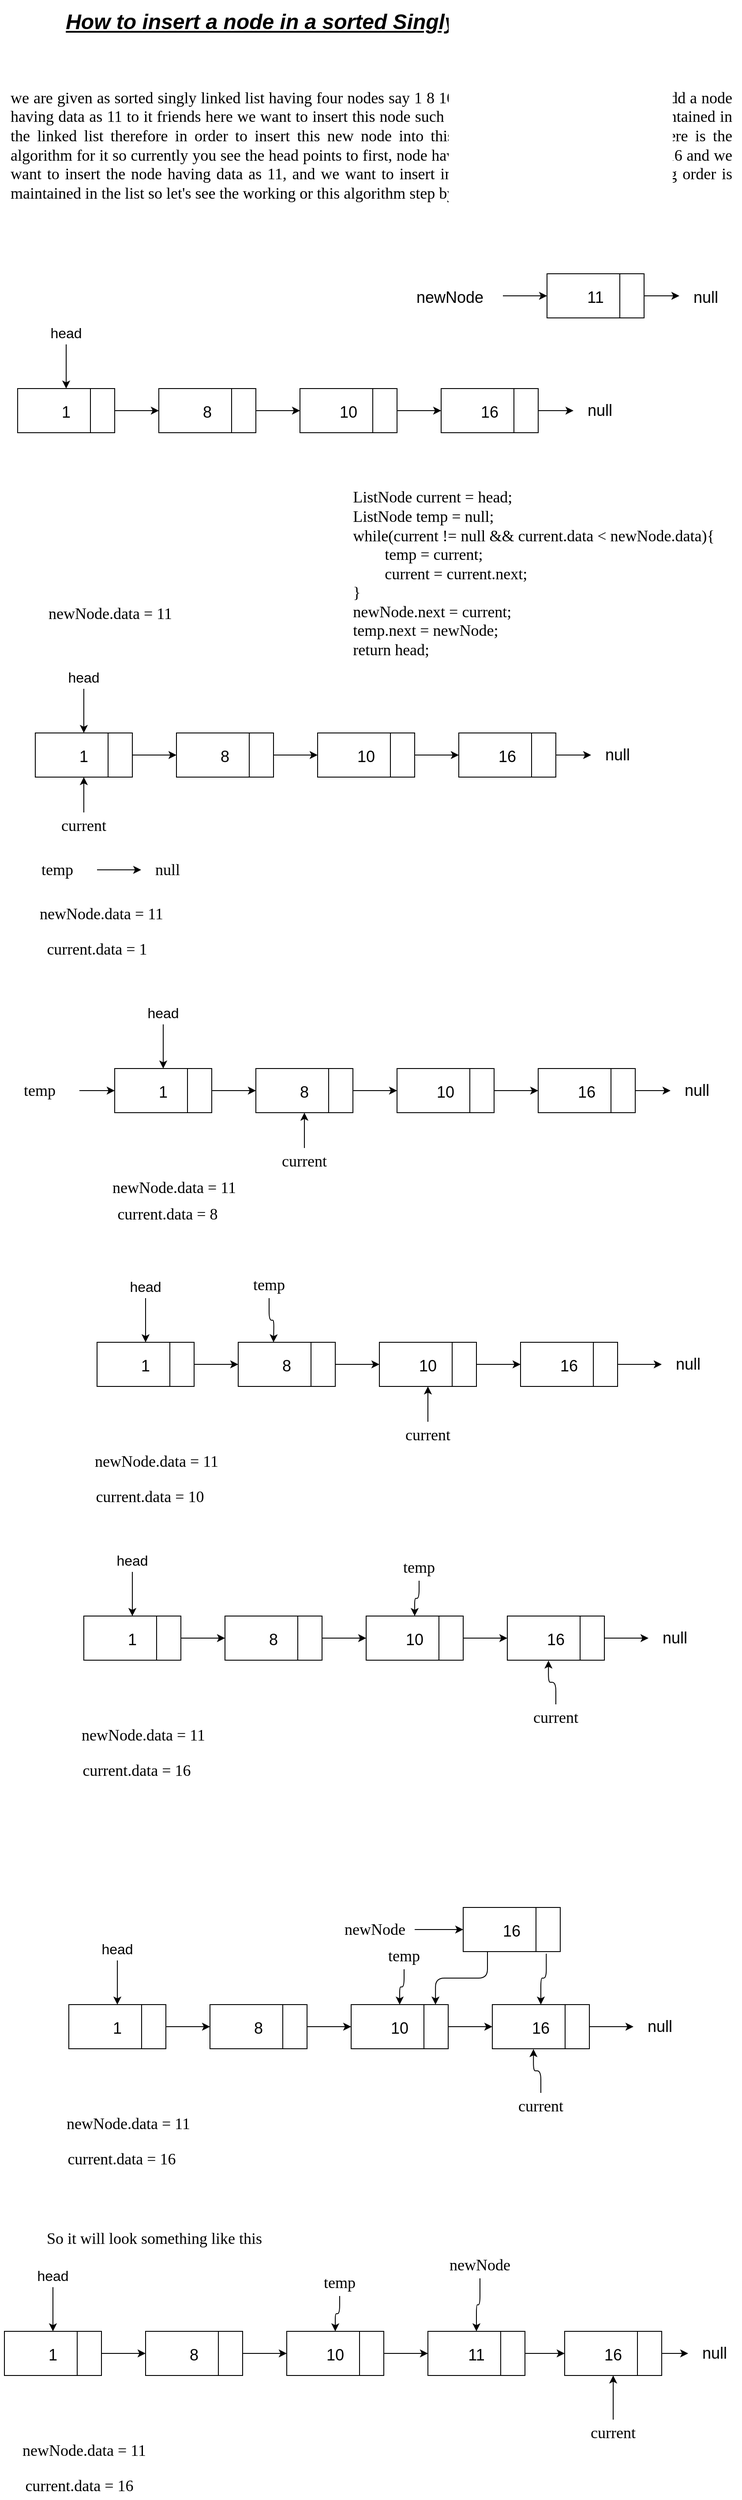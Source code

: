 <mxfile>
    <diagram id="zBbhVLINDeqbN9u_Zqdy" name="Page-1">
        <mxGraphModel dx="600" dy="611" grid="1" gridSize="10" guides="1" tooltips="1" connect="1" arrows="1" fold="1" page="1" pageScale="1" pageWidth="850" pageHeight="1100" math="0" shadow="0">
            <root>
                <mxCell id="0"/>
                <mxCell id="1" parent="0"/>
                <mxCell id="2" value="&lt;font style=&quot;font-size: 24px;&quot;&gt;&lt;b&gt;&lt;i&gt;&lt;u&gt;How to insert a node in a sorted Singly Linked List&amp;nbsp; in Java&lt;/u&gt;&lt;/i&gt;&lt;/b&gt;&lt;/font&gt;" style="text;html=1;strokeColor=none;fillColor=none;align=center;verticalAlign=middle;whiteSpace=wrap;rounded=0;" vertex="1" parent="1">
                    <mxGeometry x="20" y="50" width="780" height="50" as="geometry"/>
                </mxCell>
                <mxCell id="17" value="" style="edgeStyle=none;html=1;fontSize=18;" edge="1" parent="1" source="3" target="15">
                    <mxGeometry relative="1" as="geometry"/>
                </mxCell>
                <mxCell id="3" value="&lt;font style=&quot;font-size: 18px;&quot;&gt;1&lt;/font&gt;" style="rounded=0;whiteSpace=wrap;html=1;fontSize=24;" vertex="1" parent="1">
                    <mxGeometry x="20" y="490" width="110" height="50" as="geometry"/>
                </mxCell>
                <mxCell id="4" value="" style="endArrow=none;html=1;fontSize=24;exitX=0.75;exitY=1;exitDx=0;exitDy=0;entryX=0.75;entryY=0;entryDx=0;entryDy=0;" edge="1" parent="1" source="3" target="3">
                    <mxGeometry width="50" height="50" relative="1" as="geometry">
                        <mxPoint x="140" y="470" as="sourcePoint"/>
                        <mxPoint x="180" y="420" as="targetPoint"/>
                    </mxGeometry>
                </mxCell>
                <mxCell id="10" value="" style="edgeStyle=none;html=1;fontSize=24;" edge="1" parent="1" source="7" target="9">
                    <mxGeometry relative="1" as="geometry"/>
                </mxCell>
                <mxCell id="7" value="&lt;font style=&quot;font-size: 18px;&quot;&gt;11&lt;/font&gt;" style="rounded=0;whiteSpace=wrap;html=1;fontSize=24;" vertex="1" parent="1">
                    <mxGeometry x="620" y="360" width="110" height="50" as="geometry"/>
                </mxCell>
                <mxCell id="8" value="" style="endArrow=none;html=1;fontSize=24;exitX=0.75;exitY=1;exitDx=0;exitDy=0;entryX=0.75;entryY=0;entryDx=0;entryDy=0;" edge="1" parent="1" source="7" target="7">
                    <mxGeometry width="50" height="50" relative="1" as="geometry">
                        <mxPoint x="700" y="410" as="sourcePoint"/>
                        <mxPoint x="740" y="360" as="targetPoint"/>
                    </mxGeometry>
                </mxCell>
                <mxCell id="9" value="&lt;font style=&quot;font-size: 18px;&quot;&gt;null&lt;/font&gt;" style="text;html=1;strokeColor=none;fillColor=none;align=center;verticalAlign=middle;whiteSpace=wrap;rounded=0;fontSize=24;" vertex="1" parent="1">
                    <mxGeometry x="770" y="370" width="60" height="30" as="geometry"/>
                </mxCell>
                <mxCell id="12" value="" style="edgeStyle=none;html=1;fontSize=24;" edge="1" parent="1" source="11" target="7">
                    <mxGeometry relative="1" as="geometry"/>
                </mxCell>
                <mxCell id="11" value="&lt;font style=&quot;font-size: 18px;&quot;&gt;newNode&lt;/font&gt;" style="text;html=1;strokeColor=none;fillColor=none;align=center;verticalAlign=middle;whiteSpace=wrap;rounded=0;fontSize=24;" vertex="1" parent="1">
                    <mxGeometry x="450" y="370" width="120" height="30" as="geometry"/>
                </mxCell>
                <mxCell id="14" value="" style="edgeStyle=none;html=1;fontSize=18;" edge="1" parent="1" source="13" target="3">
                    <mxGeometry relative="1" as="geometry"/>
                </mxCell>
                <mxCell id="13" value="&lt;font size=&quot;3&quot;&gt;head&lt;/font&gt;" style="text;html=1;strokeColor=none;fillColor=none;align=center;verticalAlign=middle;whiteSpace=wrap;rounded=0;fontSize=24;" vertex="1" parent="1">
                    <mxGeometry x="45" y="410" width="60" height="30" as="geometry"/>
                </mxCell>
                <mxCell id="20" value="" style="edgeStyle=none;html=1;fontSize=18;" edge="1" parent="1" source="15" target="18">
                    <mxGeometry relative="1" as="geometry"/>
                </mxCell>
                <mxCell id="15" value="&lt;font style=&quot;font-size: 18px;&quot;&gt;8&lt;/font&gt;" style="rounded=0;whiteSpace=wrap;html=1;fontSize=24;" vertex="1" parent="1">
                    <mxGeometry x="180" y="490" width="110" height="50" as="geometry"/>
                </mxCell>
                <mxCell id="16" value="" style="endArrow=none;html=1;fontSize=24;exitX=0.75;exitY=1;exitDx=0;exitDy=0;entryX=0.75;entryY=0;entryDx=0;entryDy=0;" edge="1" parent="1" source="15" target="15">
                    <mxGeometry width="50" height="50" relative="1" as="geometry">
                        <mxPoint x="300" y="470" as="sourcePoint"/>
                        <mxPoint x="340" y="420" as="targetPoint"/>
                    </mxGeometry>
                </mxCell>
                <mxCell id="23" value="" style="edgeStyle=none;html=1;fontSize=18;" edge="1" parent="1" source="18" target="21">
                    <mxGeometry relative="1" as="geometry"/>
                </mxCell>
                <mxCell id="18" value="&lt;font style=&quot;font-size: 18px;&quot;&gt;10&lt;/font&gt;" style="rounded=0;whiteSpace=wrap;html=1;fontSize=24;" vertex="1" parent="1">
                    <mxGeometry x="340" y="490" width="110" height="50" as="geometry"/>
                </mxCell>
                <mxCell id="19" value="" style="endArrow=none;html=1;fontSize=24;exitX=0.75;exitY=1;exitDx=0;exitDy=0;entryX=0.75;entryY=0;entryDx=0;entryDy=0;" edge="1" parent="1" source="18" target="18">
                    <mxGeometry width="50" height="50" relative="1" as="geometry">
                        <mxPoint x="460" y="470" as="sourcePoint"/>
                        <mxPoint x="500" y="420" as="targetPoint"/>
                    </mxGeometry>
                </mxCell>
                <mxCell id="25" value="" style="edgeStyle=none;html=1;fontSize=18;" edge="1" parent="1" source="21" target="24">
                    <mxGeometry relative="1" as="geometry"/>
                </mxCell>
                <mxCell id="21" value="&lt;font style=&quot;font-size: 18px;&quot;&gt;16&lt;/font&gt;" style="rounded=0;whiteSpace=wrap;html=1;fontSize=24;" vertex="1" parent="1">
                    <mxGeometry x="500" y="490" width="110" height="50" as="geometry"/>
                </mxCell>
                <mxCell id="22" value="" style="endArrow=none;html=1;fontSize=24;exitX=0.75;exitY=1;exitDx=0;exitDy=0;entryX=0.75;entryY=0;entryDx=0;entryDy=0;" edge="1" parent="1" source="21" target="21">
                    <mxGeometry width="50" height="50" relative="1" as="geometry">
                        <mxPoint x="620" y="470" as="sourcePoint"/>
                        <mxPoint x="660" y="420" as="targetPoint"/>
                    </mxGeometry>
                </mxCell>
                <mxCell id="24" value="null" style="text;html=1;strokeColor=none;fillColor=none;align=center;verticalAlign=middle;whiteSpace=wrap;rounded=0;fontSize=18;" vertex="1" parent="1">
                    <mxGeometry x="650" y="500" width="60" height="30" as="geometry"/>
                </mxCell>
                <mxCell id="26" value="&lt;div style=&quot;text-align: justify;&quot;&gt;&lt;span style=&quot;background-color: initial;&quot;&gt;&lt;font face=&quot;Times New Roman&quot;&gt;we are given as sorted singly linked list having four nodes say 1 8 10 and 16 ans suppose we want to add a node having data as 11 to it friends here we want to insert this node such a way that the sorting order is maintained in the linked list therefore in order to insert this new node into this sorted singly linked list then here is the algorithm for it so currently you see the head points to first, node having data as 1 then it goes to 9 10 16 and we want to insert the node having data as 11, and we want to insert in such a way&amp;nbsp; that after the sorting order is maintained in the list so let's see the working or this algorithm step by step.&lt;/font&gt;&lt;/span&gt;&lt;/div&gt;" style="text;html=1;strokeColor=none;fillColor=none;align=left;verticalAlign=middle;whiteSpace=wrap;rounded=0;fontSize=18;" vertex="1" parent="1">
                    <mxGeometry x="10" y="130" width="820" height="170" as="geometry"/>
                </mxCell>
                <mxCell id="27" value="&lt;div style=&quot;text-align: left;&quot;&gt;&lt;span style=&quot;background-color: initial;&quot;&gt;ListNode current = head;&lt;/span&gt;&lt;/div&gt;&lt;div style=&quot;text-align: left;&quot;&gt;&lt;span style=&quot;background-color: initial;&quot;&gt;ListNode temp = null;&lt;/span&gt;&lt;/div&gt;&lt;div style=&quot;text-align: left;&quot;&gt;&lt;span style=&quot;background-color: initial;&quot;&gt;while(current != null &amp;amp;&amp;amp; current.data &amp;lt; newNode.data){&lt;/span&gt;&lt;/div&gt;&lt;div style=&quot;text-align: left;&quot;&gt;&lt;span style=&quot;background-color: initial;&quot;&gt;&lt;span style=&quot;white-space: pre;&quot;&gt;&#9;&lt;/span&gt;temp = current;&lt;br&gt;&lt;/span&gt;&lt;/div&gt;&lt;div style=&quot;text-align: left;&quot;&gt;&lt;span style=&quot;background-color: initial;&quot;&gt;&lt;span style=&quot;white-space: pre;&quot;&gt;&#9;&lt;/span&gt;current = current.next;&lt;br&gt;&lt;/span&gt;&lt;/div&gt;&lt;div style=&quot;text-align: left;&quot;&gt;&lt;span style=&quot;background-color: initial;&quot;&gt;}&lt;/span&gt;&lt;/div&gt;&lt;div style=&quot;text-align: left;&quot;&gt;&lt;span style=&quot;background-color: initial;&quot;&gt;newNode.next = current;&lt;/span&gt;&lt;/div&gt;&lt;div style=&quot;text-align: left;&quot;&gt;&lt;span style=&quot;background-color: initial;&quot;&gt;temp.next = newNode;&lt;/span&gt;&lt;/div&gt;&lt;div style=&quot;text-align: left;&quot;&gt;&lt;span style=&quot;background-color: initial;&quot;&gt;return head;&lt;/span&gt;&lt;/div&gt;" style="text;html=1;strokeColor=none;fillColor=none;align=center;verticalAlign=middle;whiteSpace=wrap;rounded=0;fontFamily=Times New Roman;fontSize=18;" vertex="1" parent="1">
                    <mxGeometry x="390" y="580" width="430" height="240" as="geometry"/>
                </mxCell>
                <mxCell id="28" value="newNode.data = 11" style="text;html=1;strokeColor=none;fillColor=none;align=center;verticalAlign=middle;whiteSpace=wrap;rounded=0;fontFamily=Times New Roman;fontSize=18;" vertex="1" parent="1">
                    <mxGeometry x="20" y="730" width="210" height="30" as="geometry"/>
                </mxCell>
                <mxCell id="29" value="" style="edgeStyle=none;html=1;fontSize=18;" edge="1" parent="1" source="30" target="35">
                    <mxGeometry relative="1" as="geometry"/>
                </mxCell>
                <mxCell id="30" value="&lt;font style=&quot;font-size: 18px;&quot;&gt;1&lt;/font&gt;" style="rounded=0;whiteSpace=wrap;html=1;fontSize=24;" vertex="1" parent="1">
                    <mxGeometry x="40" y="880" width="110" height="50" as="geometry"/>
                </mxCell>
                <mxCell id="31" value="" style="endArrow=none;html=1;fontSize=24;exitX=0.75;exitY=1;exitDx=0;exitDy=0;entryX=0.75;entryY=0;entryDx=0;entryDy=0;" edge="1" parent="1" source="30" target="30">
                    <mxGeometry width="50" height="50" relative="1" as="geometry">
                        <mxPoint x="160" y="860" as="sourcePoint"/>
                        <mxPoint x="200" y="810" as="targetPoint"/>
                    </mxGeometry>
                </mxCell>
                <mxCell id="32" value="" style="edgeStyle=none;html=1;fontSize=18;" edge="1" parent="1" source="33" target="30">
                    <mxGeometry relative="1" as="geometry"/>
                </mxCell>
                <mxCell id="33" value="&lt;font size=&quot;3&quot;&gt;head&lt;/font&gt;" style="text;html=1;strokeColor=none;fillColor=none;align=center;verticalAlign=middle;whiteSpace=wrap;rounded=0;fontSize=24;" vertex="1" parent="1">
                    <mxGeometry x="65" y="800" width="60" height="30" as="geometry"/>
                </mxCell>
                <mxCell id="34" value="" style="edgeStyle=none;html=1;fontSize=18;" edge="1" parent="1" source="35" target="38">
                    <mxGeometry relative="1" as="geometry"/>
                </mxCell>
                <mxCell id="35" value="&lt;font style=&quot;font-size: 18px;&quot;&gt;8&lt;/font&gt;" style="rounded=0;whiteSpace=wrap;html=1;fontSize=24;" vertex="1" parent="1">
                    <mxGeometry x="200" y="880" width="110" height="50" as="geometry"/>
                </mxCell>
                <mxCell id="36" value="" style="endArrow=none;html=1;fontSize=24;exitX=0.75;exitY=1;exitDx=0;exitDy=0;entryX=0.75;entryY=0;entryDx=0;entryDy=0;" edge="1" parent="1" source="35" target="35">
                    <mxGeometry width="50" height="50" relative="1" as="geometry">
                        <mxPoint x="320" y="860" as="sourcePoint"/>
                        <mxPoint x="360" y="810" as="targetPoint"/>
                    </mxGeometry>
                </mxCell>
                <mxCell id="37" value="" style="edgeStyle=none;html=1;fontSize=18;" edge="1" parent="1" source="38" target="41">
                    <mxGeometry relative="1" as="geometry"/>
                </mxCell>
                <mxCell id="38" value="&lt;font style=&quot;font-size: 18px;&quot;&gt;10&lt;/font&gt;" style="rounded=0;whiteSpace=wrap;html=1;fontSize=24;" vertex="1" parent="1">
                    <mxGeometry x="360" y="880" width="110" height="50" as="geometry"/>
                </mxCell>
                <mxCell id="39" value="" style="endArrow=none;html=1;fontSize=24;exitX=0.75;exitY=1;exitDx=0;exitDy=0;entryX=0.75;entryY=0;entryDx=0;entryDy=0;" edge="1" parent="1" source="38" target="38">
                    <mxGeometry width="50" height="50" relative="1" as="geometry">
                        <mxPoint x="480" y="860" as="sourcePoint"/>
                        <mxPoint x="520" y="810" as="targetPoint"/>
                    </mxGeometry>
                </mxCell>
                <mxCell id="40" value="" style="edgeStyle=none;html=1;fontSize=18;" edge="1" parent="1" source="41" target="43">
                    <mxGeometry relative="1" as="geometry"/>
                </mxCell>
                <mxCell id="41" value="&lt;font style=&quot;font-size: 18px;&quot;&gt;16&lt;/font&gt;" style="rounded=0;whiteSpace=wrap;html=1;fontSize=24;" vertex="1" parent="1">
                    <mxGeometry x="520" y="880" width="110" height="50" as="geometry"/>
                </mxCell>
                <mxCell id="42" value="" style="endArrow=none;html=1;fontSize=24;exitX=0.75;exitY=1;exitDx=0;exitDy=0;entryX=0.75;entryY=0;entryDx=0;entryDy=0;" edge="1" parent="1" source="41" target="41">
                    <mxGeometry width="50" height="50" relative="1" as="geometry">
                        <mxPoint x="640" y="860" as="sourcePoint"/>
                        <mxPoint x="680" y="810" as="targetPoint"/>
                    </mxGeometry>
                </mxCell>
                <mxCell id="43" value="null" style="text;html=1;strokeColor=none;fillColor=none;align=center;verticalAlign=middle;whiteSpace=wrap;rounded=0;fontSize=18;" vertex="1" parent="1">
                    <mxGeometry x="670" y="890" width="60" height="30" as="geometry"/>
                </mxCell>
                <mxCell id="45" value="" style="edgeStyle=orthogonalEdgeStyle;html=1;fontFamily=Times New Roman;fontSize=18;" edge="1" parent="1" source="44" target="30">
                    <mxGeometry relative="1" as="geometry"/>
                </mxCell>
                <mxCell id="44" value="current" style="text;html=1;strokeColor=none;fillColor=none;align=center;verticalAlign=middle;whiteSpace=wrap;rounded=0;fontFamily=Times New Roman;fontSize=18;" vertex="1" parent="1">
                    <mxGeometry x="65" y="970" width="60" height="30" as="geometry"/>
                </mxCell>
                <mxCell id="46" value="newNode.data = 11" style="text;html=1;strokeColor=none;fillColor=none;align=center;verticalAlign=middle;whiteSpace=wrap;rounded=0;fontFamily=Times New Roman;fontSize=18;" vertex="1" parent="1">
                    <mxGeometry x="10" y="1070" width="210" height="30" as="geometry"/>
                </mxCell>
                <mxCell id="50" value="" style="edgeStyle=orthogonalEdgeStyle;html=1;fontFamily=Times New Roman;fontSize=18;" edge="1" parent="1" source="47" target="49">
                    <mxGeometry relative="1" as="geometry"/>
                </mxCell>
                <mxCell id="47" value="temp" style="text;html=1;strokeColor=none;fillColor=none;align=center;verticalAlign=middle;whiteSpace=wrap;rounded=0;fontFamily=Times New Roman;fontSize=18;" vertex="1" parent="1">
                    <mxGeometry x="20" y="1020" width="90" height="30" as="geometry"/>
                </mxCell>
                <mxCell id="49" value="null" style="text;html=1;strokeColor=none;fillColor=none;align=center;verticalAlign=middle;whiteSpace=wrap;rounded=0;fontFamily=Times New Roman;fontSize=18;" vertex="1" parent="1">
                    <mxGeometry x="160" y="1020" width="60" height="30" as="geometry"/>
                </mxCell>
                <mxCell id="51" value="current.data = 1" style="text;html=1;strokeColor=none;fillColor=none;align=center;verticalAlign=middle;whiteSpace=wrap;rounded=0;fontFamily=Times New Roman;fontSize=18;" vertex="1" parent="1">
                    <mxGeometry x="45" y="1110" width="130" height="30" as="geometry"/>
                </mxCell>
                <mxCell id="52" value="" style="edgeStyle=none;html=1;fontSize=18;" edge="1" parent="1" source="53" target="58">
                    <mxGeometry relative="1" as="geometry"/>
                </mxCell>
                <mxCell id="53" value="&lt;font style=&quot;font-size: 18px;&quot;&gt;1&lt;/font&gt;" style="rounded=0;whiteSpace=wrap;html=1;fontSize=24;" vertex="1" parent="1">
                    <mxGeometry x="130" y="1260" width="110" height="50" as="geometry"/>
                </mxCell>
                <mxCell id="54" value="" style="endArrow=none;html=1;fontSize=24;exitX=0.75;exitY=1;exitDx=0;exitDy=0;entryX=0.75;entryY=0;entryDx=0;entryDy=0;" edge="1" parent="1" source="53" target="53">
                    <mxGeometry width="50" height="50" relative="1" as="geometry">
                        <mxPoint x="250" y="1240" as="sourcePoint"/>
                        <mxPoint x="290" y="1190" as="targetPoint"/>
                    </mxGeometry>
                </mxCell>
                <mxCell id="55" value="" style="edgeStyle=none;html=1;fontSize=18;" edge="1" parent="1" source="56" target="53">
                    <mxGeometry relative="1" as="geometry"/>
                </mxCell>
                <mxCell id="56" value="&lt;font size=&quot;3&quot;&gt;head&lt;/font&gt;" style="text;html=1;strokeColor=none;fillColor=none;align=center;verticalAlign=middle;whiteSpace=wrap;rounded=0;fontSize=24;" vertex="1" parent="1">
                    <mxGeometry x="155" y="1180" width="60" height="30" as="geometry"/>
                </mxCell>
                <mxCell id="57" value="" style="edgeStyle=none;html=1;fontSize=18;" edge="1" parent="1" source="58" target="61">
                    <mxGeometry relative="1" as="geometry"/>
                </mxCell>
                <mxCell id="58" value="&lt;font style=&quot;font-size: 18px;&quot;&gt;8&lt;/font&gt;" style="rounded=0;whiteSpace=wrap;html=1;fontSize=24;" vertex="1" parent="1">
                    <mxGeometry x="290" y="1260" width="110" height="50" as="geometry"/>
                </mxCell>
                <mxCell id="59" value="" style="endArrow=none;html=1;fontSize=24;exitX=0.75;exitY=1;exitDx=0;exitDy=0;entryX=0.75;entryY=0;entryDx=0;entryDy=0;" edge="1" parent="1" source="58" target="58">
                    <mxGeometry width="50" height="50" relative="1" as="geometry">
                        <mxPoint x="410" y="1240" as="sourcePoint"/>
                        <mxPoint x="450" y="1190" as="targetPoint"/>
                    </mxGeometry>
                </mxCell>
                <mxCell id="60" value="" style="edgeStyle=none;html=1;fontSize=18;" edge="1" parent="1" source="61" target="64">
                    <mxGeometry relative="1" as="geometry"/>
                </mxCell>
                <mxCell id="61" value="&lt;font style=&quot;font-size: 18px;&quot;&gt;10&lt;/font&gt;" style="rounded=0;whiteSpace=wrap;html=1;fontSize=24;" vertex="1" parent="1">
                    <mxGeometry x="450" y="1260" width="110" height="50" as="geometry"/>
                </mxCell>
                <mxCell id="62" value="" style="endArrow=none;html=1;fontSize=24;exitX=0.75;exitY=1;exitDx=0;exitDy=0;entryX=0.75;entryY=0;entryDx=0;entryDy=0;" edge="1" parent="1" source="61" target="61">
                    <mxGeometry width="50" height="50" relative="1" as="geometry">
                        <mxPoint x="570" y="1240" as="sourcePoint"/>
                        <mxPoint x="610" y="1190" as="targetPoint"/>
                    </mxGeometry>
                </mxCell>
                <mxCell id="63" value="" style="edgeStyle=none;html=1;fontSize=18;" edge="1" parent="1" source="64" target="66">
                    <mxGeometry relative="1" as="geometry"/>
                </mxCell>
                <mxCell id="64" value="&lt;font style=&quot;font-size: 18px;&quot;&gt;16&lt;/font&gt;" style="rounded=0;whiteSpace=wrap;html=1;fontSize=24;" vertex="1" parent="1">
                    <mxGeometry x="610" y="1260" width="110" height="50" as="geometry"/>
                </mxCell>
                <mxCell id="65" value="" style="endArrow=none;html=1;fontSize=24;exitX=0.75;exitY=1;exitDx=0;exitDy=0;entryX=0.75;entryY=0;entryDx=0;entryDy=0;" edge="1" parent="1" source="64" target="64">
                    <mxGeometry width="50" height="50" relative="1" as="geometry">
                        <mxPoint x="730" y="1240" as="sourcePoint"/>
                        <mxPoint x="770" y="1190" as="targetPoint"/>
                    </mxGeometry>
                </mxCell>
                <mxCell id="66" value="null" style="text;html=1;strokeColor=none;fillColor=none;align=center;verticalAlign=middle;whiteSpace=wrap;rounded=0;fontSize=18;" vertex="1" parent="1">
                    <mxGeometry x="760" y="1270" width="60" height="30" as="geometry"/>
                </mxCell>
                <mxCell id="67" value="" style="edgeStyle=orthogonalEdgeStyle;html=1;fontFamily=Times New Roman;fontSize=18;entryX=0.5;entryY=1;entryDx=0;entryDy=0;" edge="1" parent="1" source="68" target="58">
                    <mxGeometry relative="1" as="geometry"/>
                </mxCell>
                <mxCell id="68" value="current" style="text;html=1;strokeColor=none;fillColor=none;align=center;verticalAlign=middle;whiteSpace=wrap;rounded=0;fontFamily=Times New Roman;fontSize=18;" vertex="1" parent="1">
                    <mxGeometry x="315" y="1350" width="60" height="30" as="geometry"/>
                </mxCell>
                <mxCell id="70" value="newNode.data = 11" style="text;html=1;strokeColor=none;fillColor=none;align=center;verticalAlign=middle;whiteSpace=wrap;rounded=0;fontFamily=Times New Roman;fontSize=18;" vertex="1" parent="1">
                    <mxGeometry x="125" y="1380" width="145" height="30" as="geometry"/>
                </mxCell>
                <mxCell id="71" value="current.data = 8" style="text;html=1;strokeColor=none;fillColor=none;align=center;verticalAlign=middle;whiteSpace=wrap;rounded=0;fontFamily=Times New Roman;fontSize=18;" vertex="1" parent="1">
                    <mxGeometry x="125" y="1410" width="130" height="30" as="geometry"/>
                </mxCell>
                <mxCell id="73" value="" style="edgeStyle=orthogonalEdgeStyle;html=1;fontFamily=Times New Roman;fontSize=18;" edge="1" parent="1" source="72" target="53">
                    <mxGeometry relative="1" as="geometry"/>
                </mxCell>
                <mxCell id="72" value="temp" style="text;html=1;strokeColor=none;fillColor=none;align=center;verticalAlign=middle;whiteSpace=wrap;rounded=0;fontFamily=Times New Roman;fontSize=18;" vertex="1" parent="1">
                    <mxGeometry y="1270" width="90" height="30" as="geometry"/>
                </mxCell>
                <mxCell id="75" value="" style="edgeStyle=none;html=1;fontSize=18;" edge="1" parent="1" source="76" target="81">
                    <mxGeometry relative="1" as="geometry"/>
                </mxCell>
                <mxCell id="76" value="&lt;font style=&quot;font-size: 18px;&quot;&gt;1&lt;/font&gt;" style="rounded=0;whiteSpace=wrap;html=1;fontSize=24;" vertex="1" parent="1">
                    <mxGeometry x="110" y="1570" width="110" height="50" as="geometry"/>
                </mxCell>
                <mxCell id="77" value="" style="endArrow=none;html=1;fontSize=24;exitX=0.75;exitY=1;exitDx=0;exitDy=0;entryX=0.75;entryY=0;entryDx=0;entryDy=0;" edge="1" parent="1" source="76" target="76">
                    <mxGeometry width="50" height="50" relative="1" as="geometry">
                        <mxPoint x="230" y="1550" as="sourcePoint"/>
                        <mxPoint x="270" y="1500" as="targetPoint"/>
                    </mxGeometry>
                </mxCell>
                <mxCell id="78" value="" style="edgeStyle=none;html=1;fontSize=18;" edge="1" parent="1" source="79" target="76">
                    <mxGeometry relative="1" as="geometry"/>
                </mxCell>
                <mxCell id="79" value="&lt;font size=&quot;3&quot;&gt;head&lt;/font&gt;" style="text;html=1;strokeColor=none;fillColor=none;align=center;verticalAlign=middle;whiteSpace=wrap;rounded=0;fontSize=24;" vertex="1" parent="1">
                    <mxGeometry x="135" y="1490" width="60" height="30" as="geometry"/>
                </mxCell>
                <mxCell id="80" value="" style="edgeStyle=none;html=1;fontSize=18;" edge="1" parent="1" source="81" target="84">
                    <mxGeometry relative="1" as="geometry"/>
                </mxCell>
                <mxCell id="81" value="&lt;font style=&quot;font-size: 18px;&quot;&gt;8&lt;/font&gt;" style="rounded=0;whiteSpace=wrap;html=1;fontSize=24;" vertex="1" parent="1">
                    <mxGeometry x="270" y="1570" width="110" height="50" as="geometry"/>
                </mxCell>
                <mxCell id="82" value="" style="endArrow=none;html=1;fontSize=24;exitX=0.75;exitY=1;exitDx=0;exitDy=0;entryX=0.75;entryY=0;entryDx=0;entryDy=0;" edge="1" parent="1" source="81" target="81">
                    <mxGeometry width="50" height="50" relative="1" as="geometry">
                        <mxPoint x="390" y="1550" as="sourcePoint"/>
                        <mxPoint x="430" y="1500" as="targetPoint"/>
                    </mxGeometry>
                </mxCell>
                <mxCell id="83" value="" style="edgeStyle=none;html=1;fontSize=18;" edge="1" parent="1" source="84" target="87">
                    <mxGeometry relative="1" as="geometry"/>
                </mxCell>
                <mxCell id="84" value="&lt;font style=&quot;font-size: 18px;&quot;&gt;10&lt;/font&gt;" style="rounded=0;whiteSpace=wrap;html=1;fontSize=24;" vertex="1" parent="1">
                    <mxGeometry x="430" y="1570" width="110" height="50" as="geometry"/>
                </mxCell>
                <mxCell id="85" value="" style="endArrow=none;html=1;fontSize=24;exitX=0.75;exitY=1;exitDx=0;exitDy=0;entryX=0.75;entryY=0;entryDx=0;entryDy=0;" edge="1" parent="1" source="84" target="84">
                    <mxGeometry width="50" height="50" relative="1" as="geometry">
                        <mxPoint x="550" y="1550" as="sourcePoint"/>
                        <mxPoint x="590" y="1500" as="targetPoint"/>
                    </mxGeometry>
                </mxCell>
                <mxCell id="86" value="" style="edgeStyle=none;html=1;fontSize=18;entryX=0;entryY=0.5;entryDx=0;entryDy=0;" edge="1" parent="1" source="87" target="89">
                    <mxGeometry relative="1" as="geometry">
                        <mxPoint x="740" y="1595" as="targetPoint"/>
                    </mxGeometry>
                </mxCell>
                <mxCell id="87" value="&lt;font style=&quot;font-size: 18px;&quot;&gt;16&lt;/font&gt;" style="rounded=0;whiteSpace=wrap;html=1;fontSize=24;" vertex="1" parent="1">
                    <mxGeometry x="590" y="1570" width="110" height="50" as="geometry"/>
                </mxCell>
                <mxCell id="88" value="" style="endArrow=none;html=1;fontSize=24;exitX=0.75;exitY=1;exitDx=0;exitDy=0;entryX=0.75;entryY=0;entryDx=0;entryDy=0;" edge="1" parent="1" source="87" target="87">
                    <mxGeometry width="50" height="50" relative="1" as="geometry">
                        <mxPoint x="710" y="1550" as="sourcePoint"/>
                        <mxPoint x="750" y="1500" as="targetPoint"/>
                    </mxGeometry>
                </mxCell>
                <mxCell id="89" value="null" style="text;html=1;strokeColor=none;fillColor=none;align=center;verticalAlign=middle;whiteSpace=wrap;rounded=0;fontSize=18;" vertex="1" parent="1">
                    <mxGeometry x="750" y="1580" width="60" height="30" as="geometry"/>
                </mxCell>
                <mxCell id="90" value="" style="edgeStyle=orthogonalEdgeStyle;html=1;fontFamily=Times New Roman;fontSize=18;entryX=0.5;entryY=1;entryDx=0;entryDy=0;" edge="1" parent="1" source="91" target="84">
                    <mxGeometry relative="1" as="geometry"/>
                </mxCell>
                <mxCell id="91" value="current" style="text;html=1;strokeColor=none;fillColor=none;align=center;verticalAlign=middle;whiteSpace=wrap;rounded=0;fontFamily=Times New Roman;fontSize=18;" vertex="1" parent="1">
                    <mxGeometry x="455" y="1660" width="60" height="30" as="geometry"/>
                </mxCell>
                <mxCell id="92" value="newNode.data = 11" style="text;html=1;strokeColor=none;fillColor=none;align=center;verticalAlign=middle;whiteSpace=wrap;rounded=0;fontFamily=Times New Roman;fontSize=18;" vertex="1" parent="1">
                    <mxGeometry x="105" y="1690" width="145" height="30" as="geometry"/>
                </mxCell>
                <mxCell id="93" value="current.data = 10" style="text;html=1;strokeColor=none;fillColor=none;align=center;verticalAlign=middle;whiteSpace=wrap;rounded=0;fontFamily=Times New Roman;fontSize=18;" vertex="1" parent="1">
                    <mxGeometry x="105" y="1730" width="130" height="30" as="geometry"/>
                </mxCell>
                <mxCell id="94" value="" style="edgeStyle=orthogonalEdgeStyle;html=1;fontFamily=Times New Roman;fontSize=18;" edge="1" parent="1" source="95">
                    <mxGeometry relative="1" as="geometry">
                        <mxPoint x="310" y="1570" as="targetPoint"/>
                    </mxGeometry>
                </mxCell>
                <mxCell id="95" value="temp" style="text;html=1;strokeColor=none;fillColor=none;align=center;verticalAlign=middle;whiteSpace=wrap;rounded=0;fontFamily=Times New Roman;fontSize=18;" vertex="1" parent="1">
                    <mxGeometry x="260" y="1490" width="90" height="30" as="geometry"/>
                </mxCell>
                <mxCell id="96" value="" style="edgeStyle=none;html=1;fontSize=18;" edge="1" parent="1" source="97" target="102">
                    <mxGeometry relative="1" as="geometry"/>
                </mxCell>
                <mxCell id="97" value="&lt;font style=&quot;font-size: 18px;&quot;&gt;1&lt;/font&gt;" style="rounded=0;whiteSpace=wrap;html=1;fontSize=24;" vertex="1" parent="1">
                    <mxGeometry x="95" y="1880" width="110" height="50" as="geometry"/>
                </mxCell>
                <mxCell id="98" value="" style="endArrow=none;html=1;fontSize=24;exitX=0.75;exitY=1;exitDx=0;exitDy=0;entryX=0.75;entryY=0;entryDx=0;entryDy=0;" edge="1" parent="1" source="97" target="97">
                    <mxGeometry width="50" height="50" relative="1" as="geometry">
                        <mxPoint x="215" y="1860" as="sourcePoint"/>
                        <mxPoint x="255" y="1810" as="targetPoint"/>
                    </mxGeometry>
                </mxCell>
                <mxCell id="99" value="" style="edgeStyle=none;html=1;fontSize=18;" edge="1" parent="1" source="100" target="97">
                    <mxGeometry relative="1" as="geometry"/>
                </mxCell>
                <mxCell id="100" value="&lt;font size=&quot;3&quot;&gt;head&lt;/font&gt;" style="text;html=1;strokeColor=none;fillColor=none;align=center;verticalAlign=middle;whiteSpace=wrap;rounded=0;fontSize=24;" vertex="1" parent="1">
                    <mxGeometry x="120" y="1800" width="60" height="30" as="geometry"/>
                </mxCell>
                <mxCell id="101" value="" style="edgeStyle=none;html=1;fontSize=18;" edge="1" parent="1" source="102" target="105">
                    <mxGeometry relative="1" as="geometry"/>
                </mxCell>
                <mxCell id="102" value="&lt;font style=&quot;font-size: 18px;&quot;&gt;8&lt;/font&gt;" style="rounded=0;whiteSpace=wrap;html=1;fontSize=24;" vertex="1" parent="1">
                    <mxGeometry x="255" y="1880" width="110" height="50" as="geometry"/>
                </mxCell>
                <mxCell id="103" value="" style="endArrow=none;html=1;fontSize=24;exitX=0.75;exitY=1;exitDx=0;exitDy=0;entryX=0.75;entryY=0;entryDx=0;entryDy=0;" edge="1" parent="1" source="102" target="102">
                    <mxGeometry width="50" height="50" relative="1" as="geometry">
                        <mxPoint x="375" y="1860" as="sourcePoint"/>
                        <mxPoint x="415" y="1810" as="targetPoint"/>
                    </mxGeometry>
                </mxCell>
                <mxCell id="104" value="" style="edgeStyle=none;html=1;fontSize=18;" edge="1" parent="1" source="105" target="108">
                    <mxGeometry relative="1" as="geometry"/>
                </mxCell>
                <mxCell id="105" value="&lt;font style=&quot;font-size: 18px;&quot;&gt;10&lt;/font&gt;" style="rounded=0;whiteSpace=wrap;html=1;fontSize=24;" vertex="1" parent="1">
                    <mxGeometry x="415" y="1880" width="110" height="50" as="geometry"/>
                </mxCell>
                <mxCell id="106" value="" style="endArrow=none;html=1;fontSize=24;exitX=0.75;exitY=1;exitDx=0;exitDy=0;entryX=0.75;entryY=0;entryDx=0;entryDy=0;" edge="1" parent="1" source="105" target="105">
                    <mxGeometry width="50" height="50" relative="1" as="geometry">
                        <mxPoint x="535" y="1860" as="sourcePoint"/>
                        <mxPoint x="575" y="1810" as="targetPoint"/>
                    </mxGeometry>
                </mxCell>
                <mxCell id="107" value="" style="edgeStyle=none;html=1;fontSize=18;entryX=0;entryY=0.5;entryDx=0;entryDy=0;" edge="1" parent="1" source="108" target="110">
                    <mxGeometry relative="1" as="geometry">
                        <mxPoint x="725" y="1905" as="targetPoint"/>
                    </mxGeometry>
                </mxCell>
                <mxCell id="108" value="&lt;font style=&quot;font-size: 18px;&quot;&gt;16&lt;/font&gt;" style="rounded=0;whiteSpace=wrap;html=1;fontSize=24;" vertex="1" parent="1">
                    <mxGeometry x="575" y="1880" width="110" height="50" as="geometry"/>
                </mxCell>
                <mxCell id="109" value="" style="endArrow=none;html=1;fontSize=24;exitX=0.75;exitY=1;exitDx=0;exitDy=0;entryX=0.75;entryY=0;entryDx=0;entryDy=0;" edge="1" parent="1" source="108" target="108">
                    <mxGeometry width="50" height="50" relative="1" as="geometry">
                        <mxPoint x="695" y="1860" as="sourcePoint"/>
                        <mxPoint x="735" y="1810" as="targetPoint"/>
                    </mxGeometry>
                </mxCell>
                <mxCell id="110" value="null" style="text;html=1;strokeColor=none;fillColor=none;align=center;verticalAlign=middle;whiteSpace=wrap;rounded=0;fontSize=18;" vertex="1" parent="1">
                    <mxGeometry x="735" y="1890" width="60" height="30" as="geometry"/>
                </mxCell>
                <mxCell id="111" value="" style="edgeStyle=orthogonalEdgeStyle;html=1;fontFamily=Times New Roman;fontSize=18;entryX=0.424;entryY=1.008;entryDx=0;entryDy=0;entryPerimeter=0;" edge="1" parent="1" source="112" target="108">
                    <mxGeometry relative="1" as="geometry"/>
                </mxCell>
                <mxCell id="112" value="current" style="text;html=1;strokeColor=none;fillColor=none;align=center;verticalAlign=middle;whiteSpace=wrap;rounded=0;fontFamily=Times New Roman;fontSize=18;" vertex="1" parent="1">
                    <mxGeometry x="600" y="1980" width="60" height="30" as="geometry"/>
                </mxCell>
                <mxCell id="113" value="newNode.data = 11" style="text;html=1;strokeColor=none;fillColor=none;align=center;verticalAlign=middle;whiteSpace=wrap;rounded=0;fontFamily=Times New Roman;fontSize=18;" vertex="1" parent="1">
                    <mxGeometry x="90" y="2000" width="145" height="30" as="geometry"/>
                </mxCell>
                <mxCell id="114" value="current.data = 16" style="text;html=1;strokeColor=none;fillColor=none;align=center;verticalAlign=middle;whiteSpace=wrap;rounded=0;fontFamily=Times New Roman;fontSize=18;" vertex="1" parent="1">
                    <mxGeometry x="90" y="2040" width="130" height="30" as="geometry"/>
                </mxCell>
                <mxCell id="115" value="" style="edgeStyle=orthogonalEdgeStyle;html=1;fontFamily=Times New Roman;fontSize=18;entryX=0.5;entryY=0;entryDx=0;entryDy=0;" edge="1" parent="1" source="116" target="105">
                    <mxGeometry relative="1" as="geometry">
                        <mxPoint x="295" y="1880" as="targetPoint"/>
                    </mxGeometry>
                </mxCell>
                <mxCell id="116" value="temp" style="text;html=1;strokeColor=none;fillColor=none;align=center;verticalAlign=middle;whiteSpace=wrap;rounded=0;fontFamily=Times New Roman;fontSize=18;" vertex="1" parent="1">
                    <mxGeometry x="430" y="1810" width="90" height="30" as="geometry"/>
                </mxCell>
                <mxCell id="117" value="" style="edgeStyle=none;html=1;fontSize=18;" edge="1" parent="1" source="118" target="123">
                    <mxGeometry relative="1" as="geometry"/>
                </mxCell>
                <mxCell id="118" value="&lt;font style=&quot;font-size: 18px;&quot;&gt;1&lt;/font&gt;" style="rounded=0;whiteSpace=wrap;html=1;fontSize=24;" vertex="1" parent="1">
                    <mxGeometry x="78" y="2320" width="110" height="50" as="geometry"/>
                </mxCell>
                <mxCell id="119" value="" style="endArrow=none;html=1;fontSize=24;exitX=0.75;exitY=1;exitDx=0;exitDy=0;entryX=0.75;entryY=0;entryDx=0;entryDy=0;" edge="1" parent="1" source="118" target="118">
                    <mxGeometry width="50" height="50" relative="1" as="geometry">
                        <mxPoint x="198" y="2300" as="sourcePoint"/>
                        <mxPoint x="238" y="2250" as="targetPoint"/>
                    </mxGeometry>
                </mxCell>
                <mxCell id="120" value="" style="edgeStyle=none;html=1;fontSize=18;" edge="1" parent="1" source="121" target="118">
                    <mxGeometry relative="1" as="geometry"/>
                </mxCell>
                <mxCell id="121" value="&lt;font size=&quot;3&quot;&gt;head&lt;/font&gt;" style="text;html=1;strokeColor=none;fillColor=none;align=center;verticalAlign=middle;whiteSpace=wrap;rounded=0;fontSize=24;" vertex="1" parent="1">
                    <mxGeometry x="103" y="2240" width="60" height="30" as="geometry"/>
                </mxCell>
                <mxCell id="122" value="" style="edgeStyle=none;html=1;fontSize=18;" edge="1" parent="1" source="123" target="126">
                    <mxGeometry relative="1" as="geometry"/>
                </mxCell>
                <mxCell id="123" value="&lt;font style=&quot;font-size: 18px;&quot;&gt;8&lt;/font&gt;" style="rounded=0;whiteSpace=wrap;html=1;fontSize=24;" vertex="1" parent="1">
                    <mxGeometry x="238" y="2320" width="110" height="50" as="geometry"/>
                </mxCell>
                <mxCell id="124" value="" style="endArrow=none;html=1;fontSize=24;exitX=0.75;exitY=1;exitDx=0;exitDy=0;entryX=0.75;entryY=0;entryDx=0;entryDy=0;" edge="1" parent="1" source="123" target="123">
                    <mxGeometry width="50" height="50" relative="1" as="geometry">
                        <mxPoint x="358" y="2300" as="sourcePoint"/>
                        <mxPoint x="398" y="2250" as="targetPoint"/>
                    </mxGeometry>
                </mxCell>
                <mxCell id="125" value="" style="edgeStyle=none;html=1;fontSize=18;" edge="1" parent="1" source="126" target="129">
                    <mxGeometry relative="1" as="geometry"/>
                </mxCell>
                <mxCell id="126" value="&lt;font style=&quot;font-size: 18px;&quot;&gt;10&lt;/font&gt;" style="rounded=0;whiteSpace=wrap;html=1;fontSize=24;" vertex="1" parent="1">
                    <mxGeometry x="398" y="2320" width="110" height="50" as="geometry"/>
                </mxCell>
                <mxCell id="127" value="" style="endArrow=none;html=1;fontSize=24;exitX=0.75;exitY=1;exitDx=0;exitDy=0;entryX=0.75;entryY=0;entryDx=0;entryDy=0;" edge="1" parent="1" source="126" target="126">
                    <mxGeometry width="50" height="50" relative="1" as="geometry">
                        <mxPoint x="518" y="2300" as="sourcePoint"/>
                        <mxPoint x="558" y="2250" as="targetPoint"/>
                    </mxGeometry>
                </mxCell>
                <mxCell id="128" value="" style="edgeStyle=none;html=1;fontSize=18;entryX=0;entryY=0.5;entryDx=0;entryDy=0;" edge="1" parent="1" source="129" target="131">
                    <mxGeometry relative="1" as="geometry">
                        <mxPoint x="708" y="2345" as="targetPoint"/>
                    </mxGeometry>
                </mxCell>
                <mxCell id="129" value="&lt;font style=&quot;font-size: 18px;&quot;&gt;16&lt;/font&gt;" style="rounded=0;whiteSpace=wrap;html=1;fontSize=24;" vertex="1" parent="1">
                    <mxGeometry x="558" y="2320" width="110" height="50" as="geometry"/>
                </mxCell>
                <mxCell id="130" value="" style="endArrow=none;html=1;fontSize=24;exitX=0.75;exitY=1;exitDx=0;exitDy=0;entryX=0.75;entryY=0;entryDx=0;entryDy=0;" edge="1" parent="1" source="129" target="129">
                    <mxGeometry width="50" height="50" relative="1" as="geometry">
                        <mxPoint x="678" y="2300" as="sourcePoint"/>
                        <mxPoint x="718" y="2250" as="targetPoint"/>
                    </mxGeometry>
                </mxCell>
                <mxCell id="131" value="null" style="text;html=1;strokeColor=none;fillColor=none;align=center;verticalAlign=middle;whiteSpace=wrap;rounded=0;fontSize=18;" vertex="1" parent="1">
                    <mxGeometry x="718" y="2330" width="60" height="30" as="geometry"/>
                </mxCell>
                <mxCell id="132" value="" style="edgeStyle=orthogonalEdgeStyle;html=1;fontFamily=Times New Roman;fontSize=18;entryX=0.424;entryY=1.008;entryDx=0;entryDy=0;entryPerimeter=0;" edge="1" parent="1" source="133" target="129">
                    <mxGeometry relative="1" as="geometry"/>
                </mxCell>
                <mxCell id="133" value="current" style="text;html=1;strokeColor=none;fillColor=none;align=center;verticalAlign=middle;whiteSpace=wrap;rounded=0;fontFamily=Times New Roman;fontSize=18;" vertex="1" parent="1">
                    <mxGeometry x="583" y="2420" width="60" height="30" as="geometry"/>
                </mxCell>
                <mxCell id="134" value="newNode.data = 11" style="text;html=1;strokeColor=none;fillColor=none;align=center;verticalAlign=middle;whiteSpace=wrap;rounded=0;fontFamily=Times New Roman;fontSize=18;" vertex="1" parent="1">
                    <mxGeometry x="73" y="2440" width="145" height="30" as="geometry"/>
                </mxCell>
                <mxCell id="135" value="current.data = 16" style="text;html=1;strokeColor=none;fillColor=none;align=center;verticalAlign=middle;whiteSpace=wrap;rounded=0;fontFamily=Times New Roman;fontSize=18;" vertex="1" parent="1">
                    <mxGeometry x="73" y="2480" width="130" height="30" as="geometry"/>
                </mxCell>
                <mxCell id="136" value="" style="edgeStyle=orthogonalEdgeStyle;html=1;fontFamily=Times New Roman;fontSize=18;entryX=0.5;entryY=0;entryDx=0;entryDy=0;" edge="1" parent="1" source="137" target="126">
                    <mxGeometry relative="1" as="geometry">
                        <mxPoint x="278" y="2320" as="targetPoint"/>
                    </mxGeometry>
                </mxCell>
                <mxCell id="137" value="temp" style="text;html=1;strokeColor=none;fillColor=none;align=center;verticalAlign=middle;whiteSpace=wrap;rounded=0;fontFamily=Times New Roman;fontSize=18;" vertex="1" parent="1">
                    <mxGeometry x="413" y="2250" width="90" height="30" as="geometry"/>
                </mxCell>
                <mxCell id="142" value="" style="edgeStyle=orthogonalEdgeStyle;html=1;fontFamily=Times New Roman;fontSize=18;exitX=0.856;exitY=1.048;exitDx=0;exitDy=0;exitPerimeter=0;" edge="1" parent="1" source="138" target="129">
                    <mxGeometry relative="1" as="geometry"/>
                </mxCell>
                <mxCell id="143" style="edgeStyle=orthogonalEdgeStyle;html=1;exitX=0.25;exitY=1;exitDx=0;exitDy=0;entryX=0.869;entryY=0;entryDx=0;entryDy=0;entryPerimeter=0;fontFamily=Times New Roman;fontSize=18;" edge="1" parent="1" source="138" target="126">
                    <mxGeometry relative="1" as="geometry"/>
                </mxCell>
                <mxCell id="138" value="&lt;font style=&quot;font-size: 18px;&quot;&gt;16&lt;/font&gt;" style="rounded=0;whiteSpace=wrap;html=1;fontSize=24;" vertex="1" parent="1">
                    <mxGeometry x="525" y="2210" width="110" height="50" as="geometry"/>
                </mxCell>
                <mxCell id="139" value="" style="endArrow=none;html=1;fontSize=24;exitX=0.75;exitY=1;exitDx=0;exitDy=0;entryX=0.75;entryY=0;entryDx=0;entryDy=0;" edge="1" parent="1" source="138" target="138">
                    <mxGeometry width="50" height="50" relative="1" as="geometry">
                        <mxPoint x="645" y="2190" as="sourcePoint"/>
                        <mxPoint x="685" y="2140" as="targetPoint"/>
                    </mxGeometry>
                </mxCell>
                <mxCell id="141" value="" style="edgeStyle=orthogonalEdgeStyle;html=1;fontFamily=Times New Roman;fontSize=18;" edge="1" parent="1" source="140" target="138">
                    <mxGeometry relative="1" as="geometry"/>
                </mxCell>
                <mxCell id="140" value="newNode" style="text;html=1;strokeColor=none;fillColor=none;align=center;verticalAlign=middle;whiteSpace=wrap;rounded=0;fontFamily=Times New Roman;fontSize=18;" vertex="1" parent="1">
                    <mxGeometry x="380" y="2220" width="90" height="30" as="geometry"/>
                </mxCell>
                <mxCell id="144" value="" style="edgeStyle=none;html=1;fontSize=18;" edge="1" parent="1" source="145" target="150">
                    <mxGeometry relative="1" as="geometry"/>
                </mxCell>
                <mxCell id="145" value="&lt;font style=&quot;font-size: 18px;&quot;&gt;1&lt;/font&gt;" style="rounded=0;whiteSpace=wrap;html=1;fontSize=24;" vertex="1" parent="1">
                    <mxGeometry x="5" y="2690" width="110" height="50" as="geometry"/>
                </mxCell>
                <mxCell id="146" value="" style="endArrow=none;html=1;fontSize=24;exitX=0.75;exitY=1;exitDx=0;exitDy=0;entryX=0.75;entryY=0;entryDx=0;entryDy=0;" edge="1" parent="1" source="145" target="145">
                    <mxGeometry width="50" height="50" relative="1" as="geometry">
                        <mxPoint x="125" y="2670" as="sourcePoint"/>
                        <mxPoint x="165" y="2620" as="targetPoint"/>
                    </mxGeometry>
                </mxCell>
                <mxCell id="147" value="" style="edgeStyle=none;html=1;fontSize=18;" edge="1" parent="1" source="148" target="145">
                    <mxGeometry relative="1" as="geometry"/>
                </mxCell>
                <mxCell id="148" value="&lt;font size=&quot;3&quot;&gt;head&lt;/font&gt;" style="text;html=1;strokeColor=none;fillColor=none;align=center;verticalAlign=middle;whiteSpace=wrap;rounded=0;fontSize=24;" vertex="1" parent="1">
                    <mxGeometry x="30" y="2610" width="60" height="30" as="geometry"/>
                </mxCell>
                <mxCell id="149" value="" style="edgeStyle=none;html=1;fontSize=18;" edge="1" parent="1" source="150" target="153">
                    <mxGeometry relative="1" as="geometry"/>
                </mxCell>
                <mxCell id="150" value="&lt;font style=&quot;font-size: 18px;&quot;&gt;8&lt;/font&gt;" style="rounded=0;whiteSpace=wrap;html=1;fontSize=24;" vertex="1" parent="1">
                    <mxGeometry x="165" y="2690" width="110" height="50" as="geometry"/>
                </mxCell>
                <mxCell id="151" value="" style="endArrow=none;html=1;fontSize=24;exitX=0.75;exitY=1;exitDx=0;exitDy=0;entryX=0.75;entryY=0;entryDx=0;entryDy=0;" edge="1" parent="1" source="150" target="150">
                    <mxGeometry width="50" height="50" relative="1" as="geometry">
                        <mxPoint x="285" y="2670" as="sourcePoint"/>
                        <mxPoint x="325" y="2620" as="targetPoint"/>
                    </mxGeometry>
                </mxCell>
                <mxCell id="152" value="" style="edgeStyle=none;html=1;fontSize=18;" edge="1" parent="1" source="153" target="156">
                    <mxGeometry relative="1" as="geometry"/>
                </mxCell>
                <mxCell id="153" value="&lt;font style=&quot;font-size: 18px;&quot;&gt;10&lt;/font&gt;" style="rounded=0;whiteSpace=wrap;html=1;fontSize=24;" vertex="1" parent="1">
                    <mxGeometry x="325" y="2690" width="110" height="50" as="geometry"/>
                </mxCell>
                <mxCell id="154" value="" style="endArrow=none;html=1;fontSize=24;exitX=0.75;exitY=1;exitDx=0;exitDy=0;entryX=0.75;entryY=0;entryDx=0;entryDy=0;" edge="1" parent="1" source="153" target="153">
                    <mxGeometry width="50" height="50" relative="1" as="geometry">
                        <mxPoint x="445" y="2670" as="sourcePoint"/>
                        <mxPoint x="485" y="2620" as="targetPoint"/>
                    </mxGeometry>
                </mxCell>
                <mxCell id="170" style="edgeStyle=orthogonalEdgeStyle;html=1;exitX=1;exitY=0.5;exitDx=0;exitDy=0;entryX=0;entryY=0.5;entryDx=0;entryDy=0;fontFamily=Times New Roman;fontSize=18;" edge="1" parent="1" source="156" target="167">
                    <mxGeometry relative="1" as="geometry"/>
                </mxCell>
                <mxCell id="156" value="&lt;font style=&quot;font-size: 18px;&quot;&gt;11&lt;/font&gt;" style="rounded=0;whiteSpace=wrap;html=1;fontSize=24;" vertex="1" parent="1">
                    <mxGeometry x="485" y="2690" width="110" height="50" as="geometry"/>
                </mxCell>
                <mxCell id="157" value="" style="endArrow=none;html=1;fontSize=24;exitX=0.75;exitY=1;exitDx=0;exitDy=0;entryX=0.75;entryY=0;entryDx=0;entryDy=0;" edge="1" parent="1" source="156" target="156">
                    <mxGeometry width="50" height="50" relative="1" as="geometry">
                        <mxPoint x="605" y="2670" as="sourcePoint"/>
                        <mxPoint x="645" y="2620" as="targetPoint"/>
                    </mxGeometry>
                </mxCell>
                <mxCell id="158" value="null" style="text;html=1;strokeColor=none;fillColor=none;align=center;verticalAlign=middle;whiteSpace=wrap;rounded=0;fontSize=18;" vertex="1" parent="1">
                    <mxGeometry x="780" y="2700" width="60" height="30" as="geometry"/>
                </mxCell>
                <mxCell id="159" value="" style="edgeStyle=orthogonalEdgeStyle;html=1;fontFamily=Times New Roman;fontSize=18;entryX=0.5;entryY=1;entryDx=0;entryDy=0;" edge="1" parent="1" source="160" target="167">
                    <mxGeometry relative="1" as="geometry"/>
                </mxCell>
                <mxCell id="160" value="current" style="text;html=1;strokeColor=none;fillColor=none;align=center;verticalAlign=middle;whiteSpace=wrap;rounded=0;fontFamily=Times New Roman;fontSize=18;" vertex="1" parent="1">
                    <mxGeometry x="665" y="2790" width="60" height="30" as="geometry"/>
                </mxCell>
                <mxCell id="161" value="newNode.data = 11" style="text;html=1;strokeColor=none;fillColor=none;align=center;verticalAlign=middle;whiteSpace=wrap;rounded=0;fontFamily=Times New Roman;fontSize=18;" vertex="1" parent="1">
                    <mxGeometry x="22.5" y="2810" width="145" height="30" as="geometry"/>
                </mxCell>
                <mxCell id="162" value="current.data = 16" style="text;html=1;strokeColor=none;fillColor=none;align=center;verticalAlign=middle;whiteSpace=wrap;rounded=0;fontFamily=Times New Roman;fontSize=18;" vertex="1" parent="1">
                    <mxGeometry x="25" y="2850" width="130" height="30" as="geometry"/>
                </mxCell>
                <mxCell id="163" value="" style="edgeStyle=orthogonalEdgeStyle;html=1;fontFamily=Times New Roman;fontSize=18;entryX=0.5;entryY=0;entryDx=0;entryDy=0;" edge="1" parent="1" source="164" target="153">
                    <mxGeometry relative="1" as="geometry">
                        <mxPoint x="205" y="2690" as="targetPoint"/>
                    </mxGeometry>
                </mxCell>
                <mxCell id="164" value="temp" style="text;html=1;strokeColor=none;fillColor=none;align=center;verticalAlign=middle;whiteSpace=wrap;rounded=0;fontFamily=Times New Roman;fontSize=18;" vertex="1" parent="1">
                    <mxGeometry x="340" y="2620" width="90" height="30" as="geometry"/>
                </mxCell>
                <mxCell id="166" value="So it will look something like this" style="text;html=1;strokeColor=none;fillColor=none;align=center;verticalAlign=middle;whiteSpace=wrap;rounded=0;fontFamily=Times New Roman;fontSize=18;" vertex="1" parent="1">
                    <mxGeometry x="40" y="2570" width="270" height="30" as="geometry"/>
                </mxCell>
                <mxCell id="171" style="edgeStyle=orthogonalEdgeStyle;html=1;exitX=1;exitY=0.5;exitDx=0;exitDy=0;fontFamily=Times New Roman;fontSize=18;" edge="1" parent="1" source="167" target="158">
                    <mxGeometry relative="1" as="geometry"/>
                </mxCell>
                <mxCell id="167" value="&lt;font style=&quot;font-size: 18px;&quot;&gt;16&lt;/font&gt;" style="rounded=0;whiteSpace=wrap;html=1;fontSize=24;" vertex="1" parent="1">
                    <mxGeometry x="640" y="2690" width="110" height="50" as="geometry"/>
                </mxCell>
                <mxCell id="168" value="" style="endArrow=none;html=1;fontSize=24;exitX=0.75;exitY=1;exitDx=0;exitDy=0;entryX=0.75;entryY=0;entryDx=0;entryDy=0;" edge="1" parent="1" source="167" target="167">
                    <mxGeometry width="50" height="50" relative="1" as="geometry">
                        <mxPoint x="735" y="2740" as="sourcePoint"/>
                        <mxPoint x="775" y="2690" as="targetPoint"/>
                    </mxGeometry>
                </mxCell>
                <mxCell id="173" style="edgeStyle=orthogonalEdgeStyle;html=1;exitX=0.5;exitY=1;exitDx=0;exitDy=0;entryX=0.5;entryY=0;entryDx=0;entryDy=0;fontFamily=Times New Roman;fontSize=18;" edge="1" parent="1" source="172" target="156">
                    <mxGeometry relative="1" as="geometry"/>
                </mxCell>
                <mxCell id="172" value="newNode" style="text;html=1;strokeColor=none;fillColor=none;align=center;verticalAlign=middle;whiteSpace=wrap;rounded=0;fontFamily=Times New Roman;fontSize=18;" vertex="1" parent="1">
                    <mxGeometry x="498" y="2600" width="92" height="30" as="geometry"/>
                </mxCell>
            </root>
        </mxGraphModel>
    </diagram>
</mxfile>